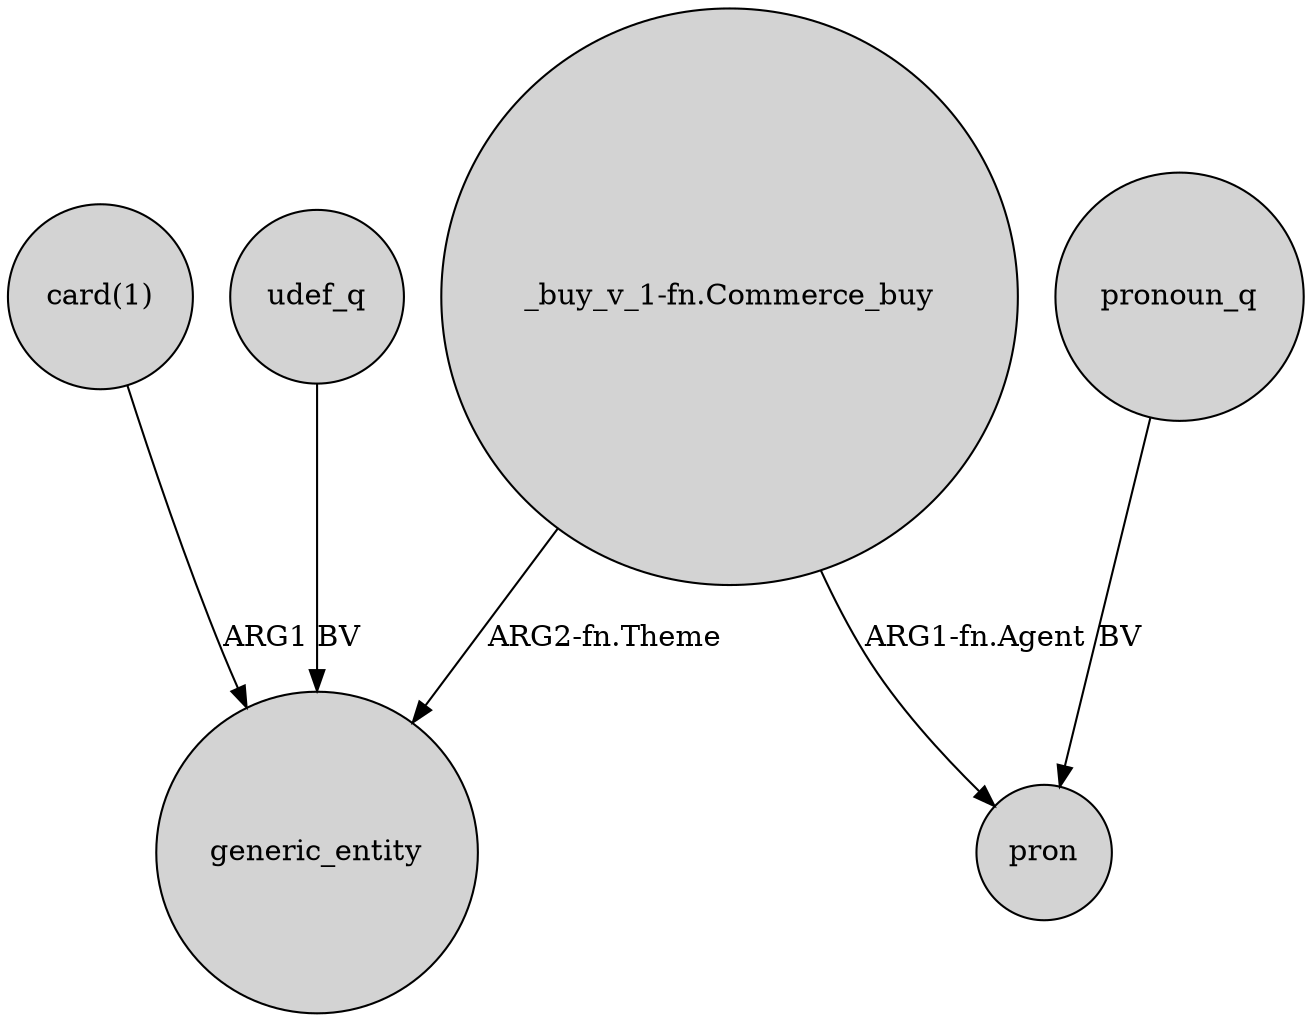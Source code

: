 digraph {
	node [shape=circle style=filled]
	"card(1)" -> generic_entity [label=ARG1]
	udef_q -> generic_entity [label=BV]
	"_buy_v_1-fn.Commerce_buy" -> generic_entity [label="ARG2-fn.Theme"]
	"_buy_v_1-fn.Commerce_buy" -> pron [label="ARG1-fn.Agent"]
	pronoun_q -> pron [label=BV]
}
